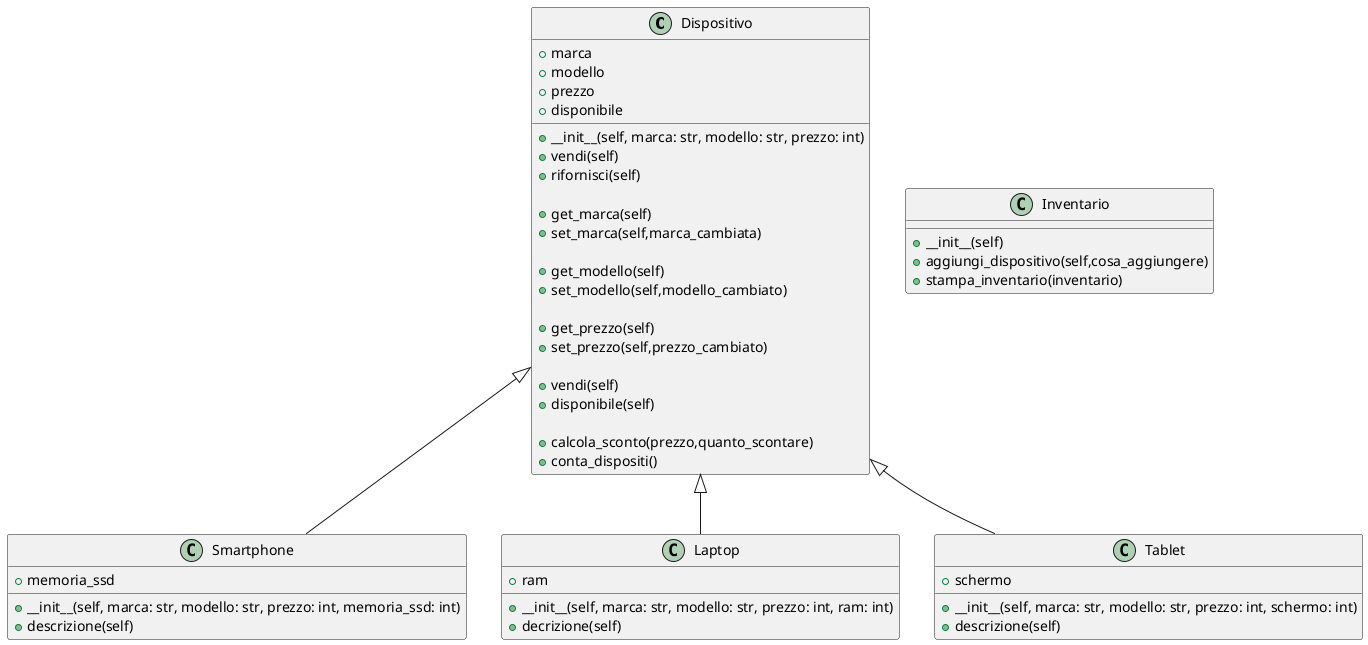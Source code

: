 @startuml
Dispositivo ^-- Smartphone
Dispositivo ^-- Laptop
Dispositivo ^-- Tablet

class Dispositivo {
    +marca
    +modello
    +prezzo
    +disponibile
    __
    +__init__(self, marca: str, modello: str, prezzo: int)
    +vendi(self)
    +rifornisci(self)

    +get_marca(self)
    +set_marca(self,marca_cambiata)

    +get_modello(self)
    +set_modello(self,modello_cambiato)

    +get_prezzo(self)
    +set_prezzo(self,prezzo_cambiato)

    +vendi(self)
    +disponibile(self)

    +calcola_sconto(prezzo,quanto_scontare)
    +conta_dispositi()
}
class Smartphone{
    +memoria_ssd
    __
    +__init__(self, marca: str, modello: str, prezzo: int, memoria_ssd: int)
    +descrizione(self)
}

class Laptop {
    +ram
    __
    +__init__(self, marca: str, modello: str, prezzo: int, ram: int)
    +decrizione(self)
}

class Tablet {
    +schermo
    __
    +__init__(self, marca: str, modello: str, prezzo: int, schermo: int)
    +descrizione(self)
}

class Inventario {
    +__init__(self)
    +aggiungi_dispositivo(self,cosa_aggiungere)
    +stampa_inventario(inventario)
}
@enduml